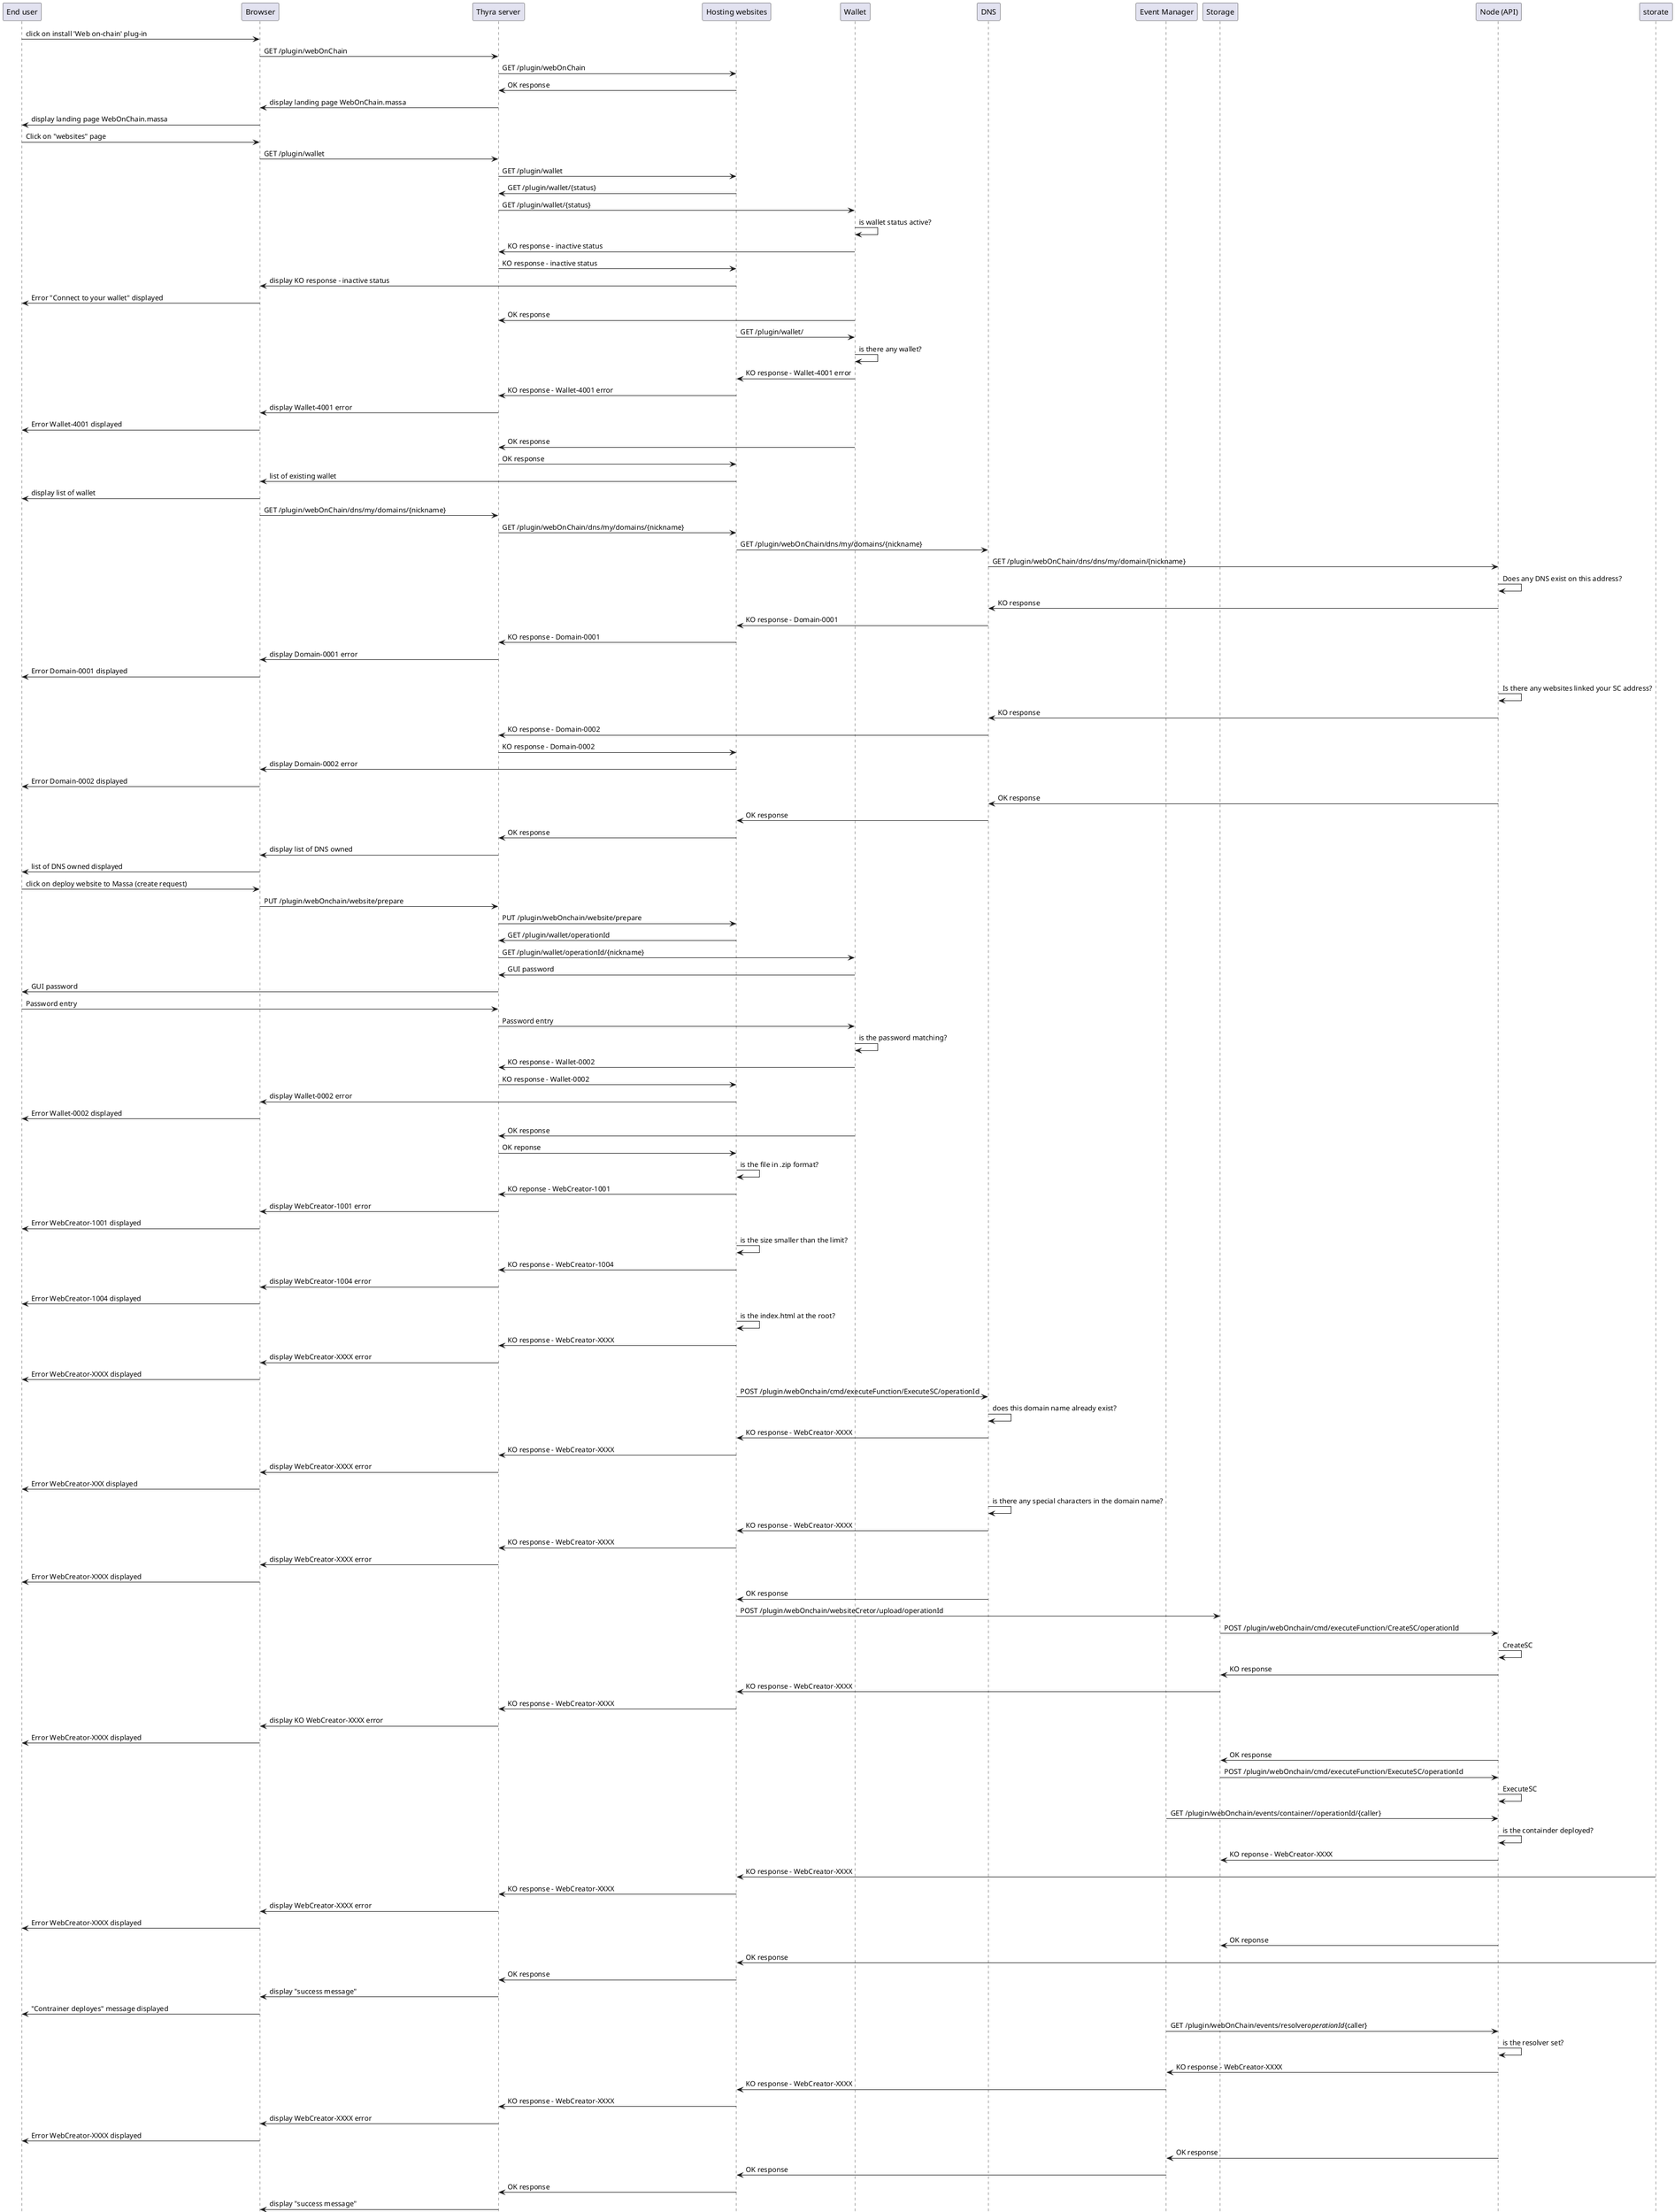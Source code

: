 @startuml
participant "End user" as user
participant "Browser" as ui
participant "Thyra server" as thyra
participant "Hosting websites" as web
participant "Wallet" as w
participant "DNS" as dns
participant "Event Manager" as em
participant "Storage" as storage
participant "Node (API)" as node

user -> ui: click on install 'Web on-chain' plug-in
ui -> thyra: GET /plugin/webOnChain
thyra -> web: GET /plugin/webOnChain
web -> thyra: OK response
thyra -> ui: display landing page WebOnChain.massa
ui -> user: display landing page WebOnChain.massa

user -> ui: Click on "websites" page
ui -> thyra: GET /plugin/wallet
thyra -> web: GET /plugin/wallet
web -> thyra: GET /plugin/wallet/{status}
thyra -> w: GET /plugin/wallet/{status}
w -> w: is wallet status active?
w -> thyra: KO response - inactive status
thyra -> web: KO response - inactive status
web -> ui: display KO response - inactive status
ui -> user: Error "Connect to your wallet" displayed
w -> thyra: OK response
web -> w: GET /plugin/wallet/
w -> w: is there any wallet?
w -> web: KO response - Wallet-4001 error
web ->thyra: KO response - Wallet-4001 error
thyra -> ui: display Wallet-4001 error
ui -> user: Error Wallet-4001 displayed
w -> thyra: OK response
thyra -> web: OK response
web -> ui: list of existing wallet
ui -> user: display list of wallet
ui -> thyra: GET /plugin/webOnChain/dns/my/domains/{nickname}
thyra -> web: GET /plugin/webOnChain/dns/my/domains/{nickname}
web -> dns: GET /plugin/webOnChain/dns/my/domains/{nickname}
dns -> node: GET /plugin/webOnChain/dns/dns/my/domain/{nickname}
node -> node: Does any DNS exist on this address?
node -> dns: KO response
dns -> web: KO response - Domain-0001
web -> thyra: KO response - Domain-0001
thyra -> ui: display Domain-0001 error
ui -> user: Error Domain-0001 displayed
node -> node: Is there any websites linked your SC address?
node -> dns: KO response
dns -> thyra: KO response - Domain-0002
thyra -> web: KO response - Domain-0002
web -> ui: display Domain-0002 error
ui -> user: Error Domain-0002 displayed
node -> dns: OK response
dns -> web: OK response 
web -> thyra: OK response
thyra -> ui: display list of DNS owned
ui -> user: list of DNS owned displayed

user -> ui: click on deploy website to Massa (create request)
ui -> thyra: PUT /plugin/webOnchain/website/prepare
thyra -> web: PUT /plugin/webOnchain/website/prepare
web -> thyra: GET /plugin/wallet/operationId
thyra -> w: GET /plugin/wallet/operationId/{nickname}
w -> thyra: GUI password
thyra -> user: GUI password
user -> thyra: Password entry
thyra -> w: Password entry
w -> w: is the password matching?
w -> thyra: KO response - Wallet-0002
thyra -> web: KO response - Wallet-0002
web -> ui: display Wallet-0002 error
ui -> user: Error Wallet-0002 displayed
w -> thyra: OK response
thyra -> web: OK reponse
web -> web: is the file in .zip format?
web -> thyra: KO reponse - WebCreator-1001
thyra -> ui: display WebCreator-1001 error
ui -> user: Error WebCreator-1001 displayed
web -> web: is the size smaller than the limit?
web -> thyra: KO response - WebCreator-1004
thyra -> ui: display WebCreator-1004 error
ui -> user: Error WebCreator-1004 displayed
web -> web: is the index.html at the root?
web -> thyra: KO response - WebCreator-XXXX
thyra -> ui: display WebCreator-XXXX error
ui -> user: Error WebCreator-XXXX displayed
web -> dns: POST /plugin/webOnchain/cmd/executeFunction/ExecuteSC/operationId
dns -> dns: does this domain name already exist?
dns -> web: KO response - WebCreator-XXXX
web -> thyra: KO response - WebCreator-XXXX
thyra -> ui: display WebCreator-XXXX error
ui -> user: Error WebCreator-XXX displayed
dns -> dns: is there any special characters in the domain name?
dns -> web: KO response - WebCreator-XXXX
web-> thyra: KO response - WebCreator-XXXX
thyra -> ui: display WebCreator-XXXX error
ui-> user: Error WebCreator-XXXX displayed
dns -> web: OK response
web -> storage: POST /plugin/webOnchain/websiteCretor/upload/operationId
storage -> node: POST /plugin/webOnchain/cmd/executeFunction/CreateSC/operationId
node -> node: CreateSC
node -> storage: KO response
storage -> web: KO response - WebCreator-XXXX
web -> thyra: KO response - WebCreator-XXXX
thyra -> ui: display KO WebCreator-XXXX error 
ui -> user: Error WebCreator-XXXX displayed
node -> storage: OK response
storage -> node: POST /plugin/webOnchain/cmd/executeFunction/ExecuteSC/operationId
node -> node: ExecuteSC
em -> node: GET /plugin/webOnchain/events/container//operationId/{caller}
node -> node: is the containder deployed?
node -> storage: KO reponse - WebCreator-XXXX
storate -> web: KO response - WebCreator-XXXX
web -> thyra: KO response - WebCreator-XXXX
thyra -> ui: display WebCreator-XXXX error
ui -> user: Error WebCreator-XXXX displayed
node -> storage: OK reponse 
storate -> web: OK response
web -> thyra: OK response
thyra -> ui: display "success message"
ui -> user: "Contrainer deployes" message displayed
em -> node: GET /plugin/webOnChain/events/resolver//operationId//{caller}
node -> node: is the resolver set?
node -> em: KO response - WebCreator-XXXX
em -> web: KO response - WebCreator-XXXX
web -> thyra: KO response - WebCreator-XXXX
thyra -> ui: display WebCreator-XXXX error
ui -> user: Error WebCreator-XXXX displayed
node -> em: OK response
em -> web: OK response 
web -> thyra: OK response
thyra -> ui: display "success message"
ui -> user: "Resolver set" message displayed
em -> node: GET /plugin/webOnchain/events/chunkUpload/operationId/{caller}
node -> node: Does one chunk has been uploaded?
node -> em: KO response
em -> web: KO response
web -> storage: POST /plugin/webOnchain/cmd/executeFunction/ExecuteAppendSC/operationId
storage -> node: ExecuteAppendSC
em -> node: GET /thyra/events/chunk/{caller}
node -> em: OK response
em -> web: OK reponse
web -> thyra: OK reponse
thyra -> ui: display "success message"
ui -> user: "chunk X on Y uploaded" message displayed
node -> em: KO response 
em -> web: KO response - list of non-uploded chunk(s)
web -> thyra: Add website on the table list, display edit button & correction button
thyra -> ui: Add website on the table list, display edit button & correction button
ui -> user: Add website on the table list, display edit button & correction button

user -> ui: click on correction button
ui -> thyra: PUT /plugin/webOnchain/websiteCretor/upload/operationId
thyra -> web: PUT /plugin/webOnchain/websiteCretor/upload/operationId
web -> thyra: GET /plugin/wallet/OperationId/{nickname}
thyra -> w: GET /plugin/wallet/operationId/{nickname}
w -> thyra: GUI password
thyra -> user: GUI password
user -> thyra: Password entry
thyra -> w: Password entry
w -> w: is the password matching?
w -> thyra: KO response - Wallet-0002
thyra -> web: KO response - Wallet-0002
web -> ui: display Wallet-0002 error
ui -> user: Error Wallet-0002 displayed
w -> thyra: OK response
thyra -> web: OK reponse
web -> storage: PUT /plugin/webOnchain/websiteCretor/upload/operationId/{chunk X,Y,Z}
storage -> node: /plugin/webOnchain/cmd/executeFunction/ExecuteSC/operationId/{chunk X,Y,Z}
node -> node: ExecuteSC
em -> node: GET /plugin/webOnChain/events/operationId/chunk/{caller}
node -> node: is chunk x,y,z uploaded?
node -> em: KO response - 
em -> web: KO response -
web -> thyra: KO response -
thyra -> ui: display 
ui -> user: Error displayed
node -> em: OK response - 
em -> web: OK response - 
web -> thyra: OK response - 
thyra -> ui: display "success message"
ui -> user: upload success message displayed
@enduml